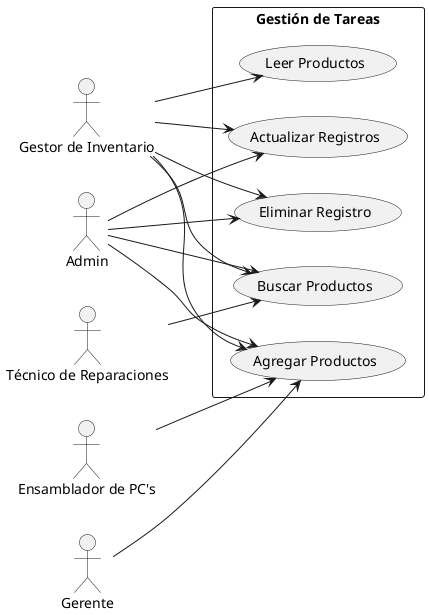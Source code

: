 @startuml R03.0

left to right direction

actor Admin as "Admin"
actor "Gestor de Inventario" as Gestor
actor "Técnico de Reparaciones" as Tecnico
actor Gerente as "Gerente"
actor "Ensamblador de PC's" as Ensamblador

rectangle "Gestión de Tareas" {
    Admin --> (Buscar Productos)
    Gestor --> (Buscar Productos)
    Tecnico --> (Buscar Productos)
    Admin --> (Agregar Productos)
    Gestor --> (Agregar Productos)
    Gerente --> (Agregar Productos)
    Ensamblador --> (Agregar Productos)
    Gestor --> (Leer Productos)
    Gestor --> (Actualizar Registros)
    Admin --> (Actualizar Registros)
    Gestor --> (Eliminar Registro)
    Admin --> (Eliminar Registro)
}

@enduml
